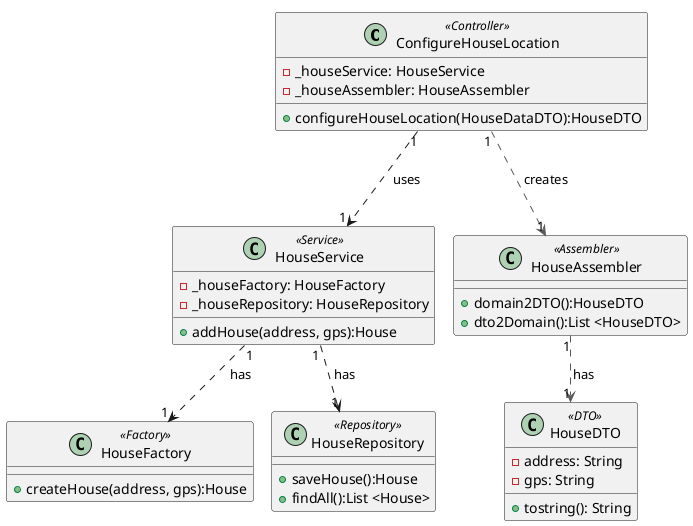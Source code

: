 @startuml
!pragma layout smetana

top to bottom direction
skinparam linetype ortho

class ConfigureHouseLocation<<Controller>>{
    -_houseService: HouseService
    -_houseAssembler: HouseAssembler
    +configureHouseLocation(HouseDataDTO):HouseDTO
}
class HouseService <<Service>>{
    -_houseFactory: HouseFactory
    -_houseRepository: HouseRepository
    +addHouse(address, gps):House
}
class HouseFactory<<Factory>>{
    +createHouse(address, gps):House
}
class HouseRepository<<Repository>>{
    +saveHouse():House
    +findAll():List <House>
}
class HouseAssembler<<Assembler>>{
    +domain2DTO():HouseDTO
    +dto2Domain():List <HouseDTO>
}
class HouseDTO<<DTO>>{
    - address: String
    - gps: String
    +tostring(): String
}
ConfigureHouseLocation "1" -down..> "1" HouseService: uses
HouseService "1" ..> "1" HouseFactory : has >
ConfigureHouseLocation "1" -[#595959,plain]..> "1" HouseAssembler : creates
HouseAssembler "1" .[#595959,plain].> "1" HouseDTO : has >
HouseService "1" ..> "1" HouseRepository : has >
@enduml